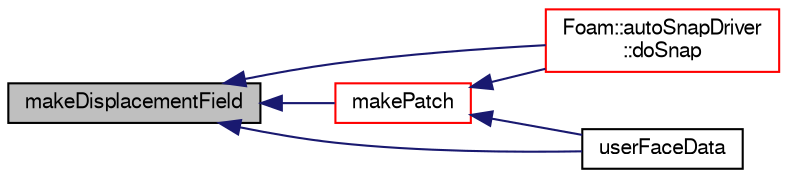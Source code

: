 digraph "makeDisplacementField"
{
  bgcolor="transparent";
  edge [fontname="FreeSans",fontsize="10",labelfontname="FreeSans",labelfontsize="10"];
  node [fontname="FreeSans",fontsize="10",shape=record];
  rankdir="LR";
  Node2313 [label="makeDisplacementField",height=0.2,width=0.4,color="black", fillcolor="grey75", style="filled", fontcolor="black"];
  Node2313 -> Node2314 [dir="back",color="midnightblue",fontsize="10",style="solid",fontname="FreeSans"];
  Node2314 [label="Foam::autoSnapDriver\l::doSnap",height=0.2,width=0.4,color="red",URL="$a24622.html#adf0870a8be4483ecdb73b26b20d027ee"];
  Node2313 -> Node2326 [dir="back",color="midnightblue",fontsize="10",style="solid",fontname="FreeSans"];
  Node2326 [label="makePatch",height=0.2,width=0.4,color="red",URL="$a24662.html#aca2e02beb44887a5eede2d5061d6eb54",tooltip="Create patch from set of patches. "];
  Node2326 -> Node2314 [dir="back",color="midnightblue",fontsize="10",style="solid",fontname="FreeSans"];
  Node2326 -> Node2331 [dir="back",color="midnightblue",fontsize="10",style="solid",fontname="FreeSans"];
  Node2331 [label="userFaceData",height=0.2,width=0.4,color="black",URL="$a24662.html#a2cb6efa4184bedfbed60b069881c26a3"];
  Node2313 -> Node2331 [dir="back",color="midnightblue",fontsize="10",style="solid",fontname="FreeSans"];
}
